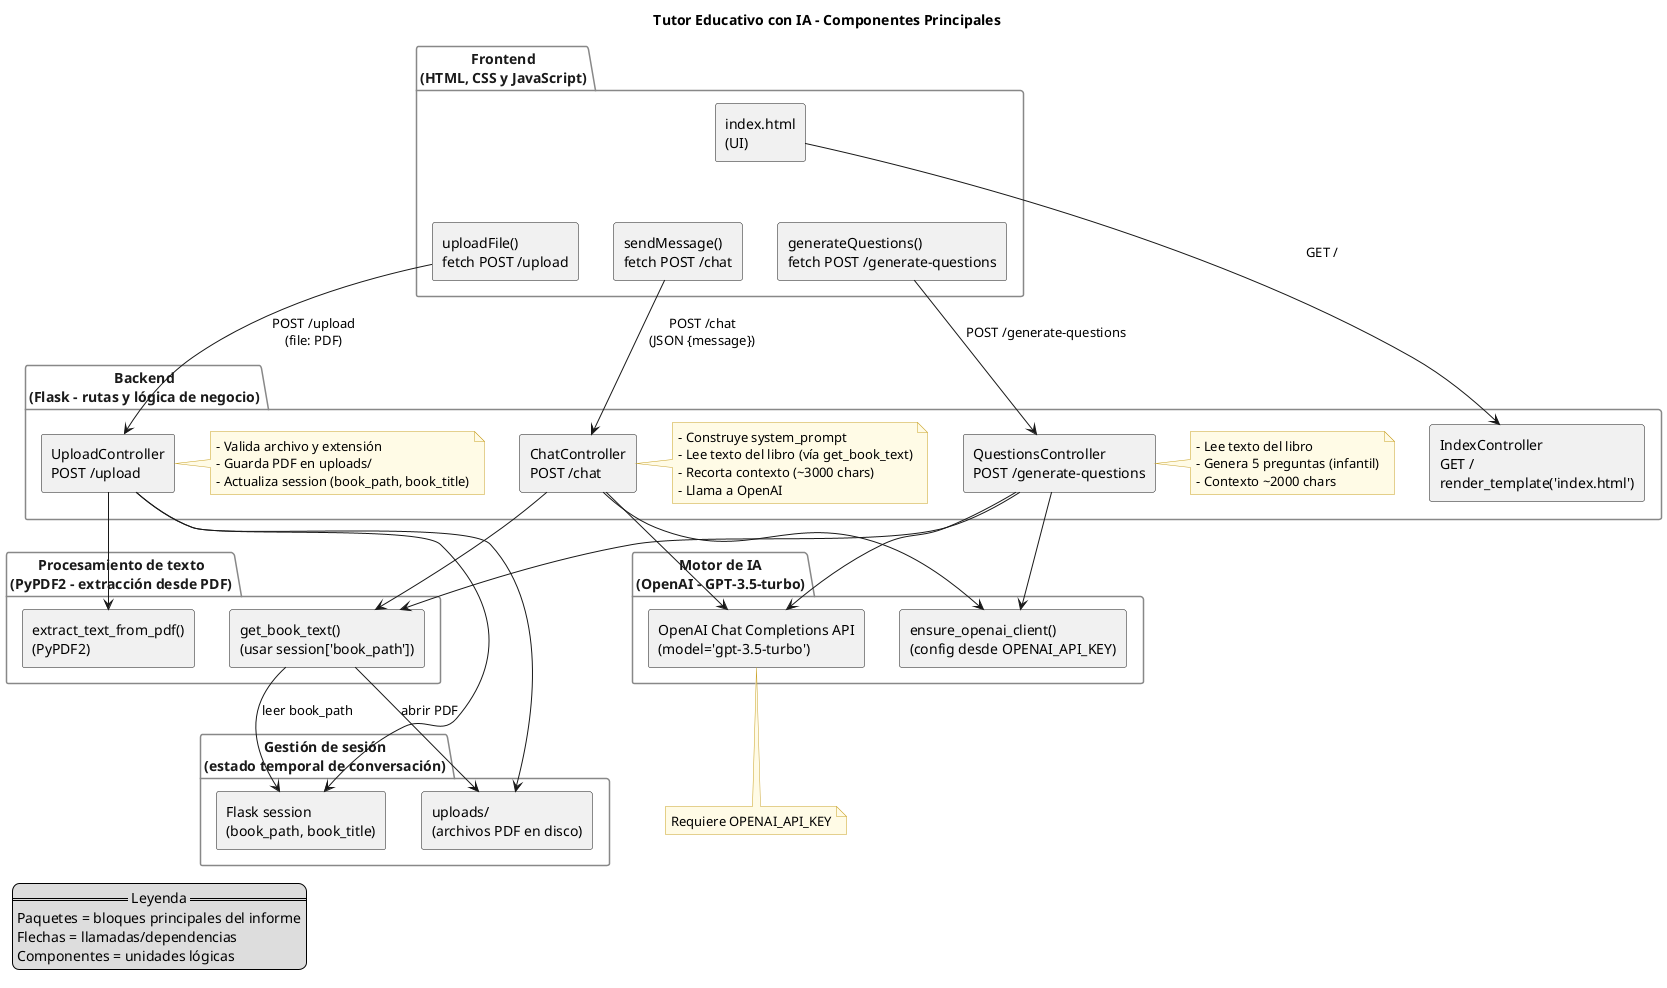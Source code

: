 @startuml
title Tutor Educativo con IA – Componentes Principales

skinparam componentStyle rectangle
skinparam shadowing false
skinparam rectangle {
  BorderColor #666
  FontColor #1a1a1a
}
skinparam package {
  BorderColor #888
  FontColor #1a1a1a
}
skinparam note {
  BackgroundColor #fffbe6
  BorderColor #c9a227
}

' =======================
' FRONTEND
' =======================
package "Frontend\n(HTML, CSS y JavaScript)" as FRONTEND #FFFFFF {
  component "index.html\n(UI)" as ui
  component "uploadFile()\nfetch POST /upload" as js_upload
  component "sendMessage()\nfetch POST /chat" as js_chat
  component "generateQuestions()\nfetch POST /generate-questions" as js_questions
  ui -[hidden]-> js_upload
  ui -[hidden]-> js_chat
  ui -[hidden]-> js_questions
}

' =======================
' BACKEND
' =======================
package "Backend\n(Flask – rutas y lógica de negocio)" as BACKEND {
  component "IndexController\nGET /\nrender_template('index.html')" as c_index
  component "UploadController\nPOST /upload" as c_upload
  component "ChatController\nPOST /chat" as c_chat
  component "QuestionsController\nPOST /generate-questions" as c_questions

  note right of c_upload
  - Valida archivo y extensión
  - Guarda PDF en uploads/
  - Actualiza session (book_path, book_title)
  end note

  note right of c_chat
  - Construye system_prompt
  - Lee texto del libro (vía get_book_text)
  - Recorta contexto (~3000 chars)
  - Llama a OpenAI
  end note

  note right of c_questions
  - Lee texto del libro
  - Genera 5 preguntas (infantil)
  - Contexto ~2000 chars
  end note
}

' =======================
' PROCESAMIENTO DE TEXTO
' =======================
package "Procesamiento de texto\n(PyPDF2 – extracción desde PDF)" as TEXT {
  component "extract_text_from_pdf()\n(PyPDF2)" as h_extract
  component "get_book_text()\n(usar session['book_path'])" as h_getbook
}

' =======================
' MOTOR DE IA
' =======================
package "Motor de IA\n(OpenAI – GPT-3.5-turbo)" as AI {
  component "ensure_openai_client()\n(config desde OPENAI_API_KEY)" as h_openai
  component "OpenAI Chat Completions API\n(model='gpt-3.5-turbo')" as openai
}

' =======================
' GESTIÓN DE SESIÓN
' =======================
package "Gestión de sesión\n(estado temporal de conversación)" as SESSION {
  component "Flask session\n(book_path, book_title)" as sess
  component "uploads/\n(archivos PDF en disco)" as uploads
}

' =======================
' FLUJOS FRONTEND -> BACKEND
' =======================
ui --> c_index : GET /
js_upload --> c_upload : POST /upload\n(file: PDF)
js_chat --> c_chat : POST /chat\n(JSON {message})
js_questions --> c_questions : POST /generate-questions

' =======================
' DEPENDENCIAS INTERNAS
' =======================
c_upload --> h_extract
c_upload --> uploads
c_upload --> sess

c_chat --> h_getbook
c_chat --> h_openai
c_chat --> openai

c_questions --> h_getbook
c_questions --> h_openai
c_questions --> openai

h_getbook --> sess : leer book_path
h_getbook --> uploads : abrir PDF

' =======================
' NOTAS GLOBALES
' =======================
note bottom of openai
Requiere OPENAI_API_KEY
end note

legend left
== Leyenda ==
Paquetes = bloques principales del informe
Flechas = llamadas/dependencias
Componentes = unidades lógicas
end legend

@enduml

